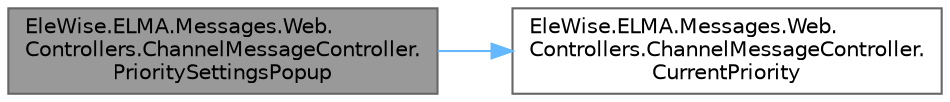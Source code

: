 digraph "EleWise.ELMA.Messages.Web.Controllers.ChannelMessageController.PrioritySettingsPopup"
{
 // LATEX_PDF_SIZE
  bgcolor="transparent";
  edge [fontname=Helvetica,fontsize=10,labelfontname=Helvetica,labelfontsize=10];
  node [fontname=Helvetica,fontsize=10,shape=box,height=0.2,width=0.4];
  rankdir="LR";
  Node1 [id="Node000001",label="EleWise.ELMA.Messages.Web.\lControllers.ChannelMessageController.\lPrioritySettingsPopup",height=0.2,width=0.4,color="gray40", fillcolor="grey60", style="filled", fontcolor="black",tooltip="Настройки важности сообщений."];
  Node1 -> Node2 [id="edge1_Node000001_Node000002",color="steelblue1",style="solid",tooltip=" "];
  Node2 [id="Node000002",label="EleWise.ELMA.Messages.Web.\lControllers.ChannelMessageController.\lCurrentPriority",height=0.2,width=0.4,color="grey40", fillcolor="white", style="filled",URL="$class_ele_wise_1_1_e_l_m_a_1_1_messages_1_1_web_1_1_controllers_1_1_channel_message_controller.html#a0b06e42b4dc327120261510eb6b63372",tooltip="Текущий приоритет отображения ленты сообщений."];
}
